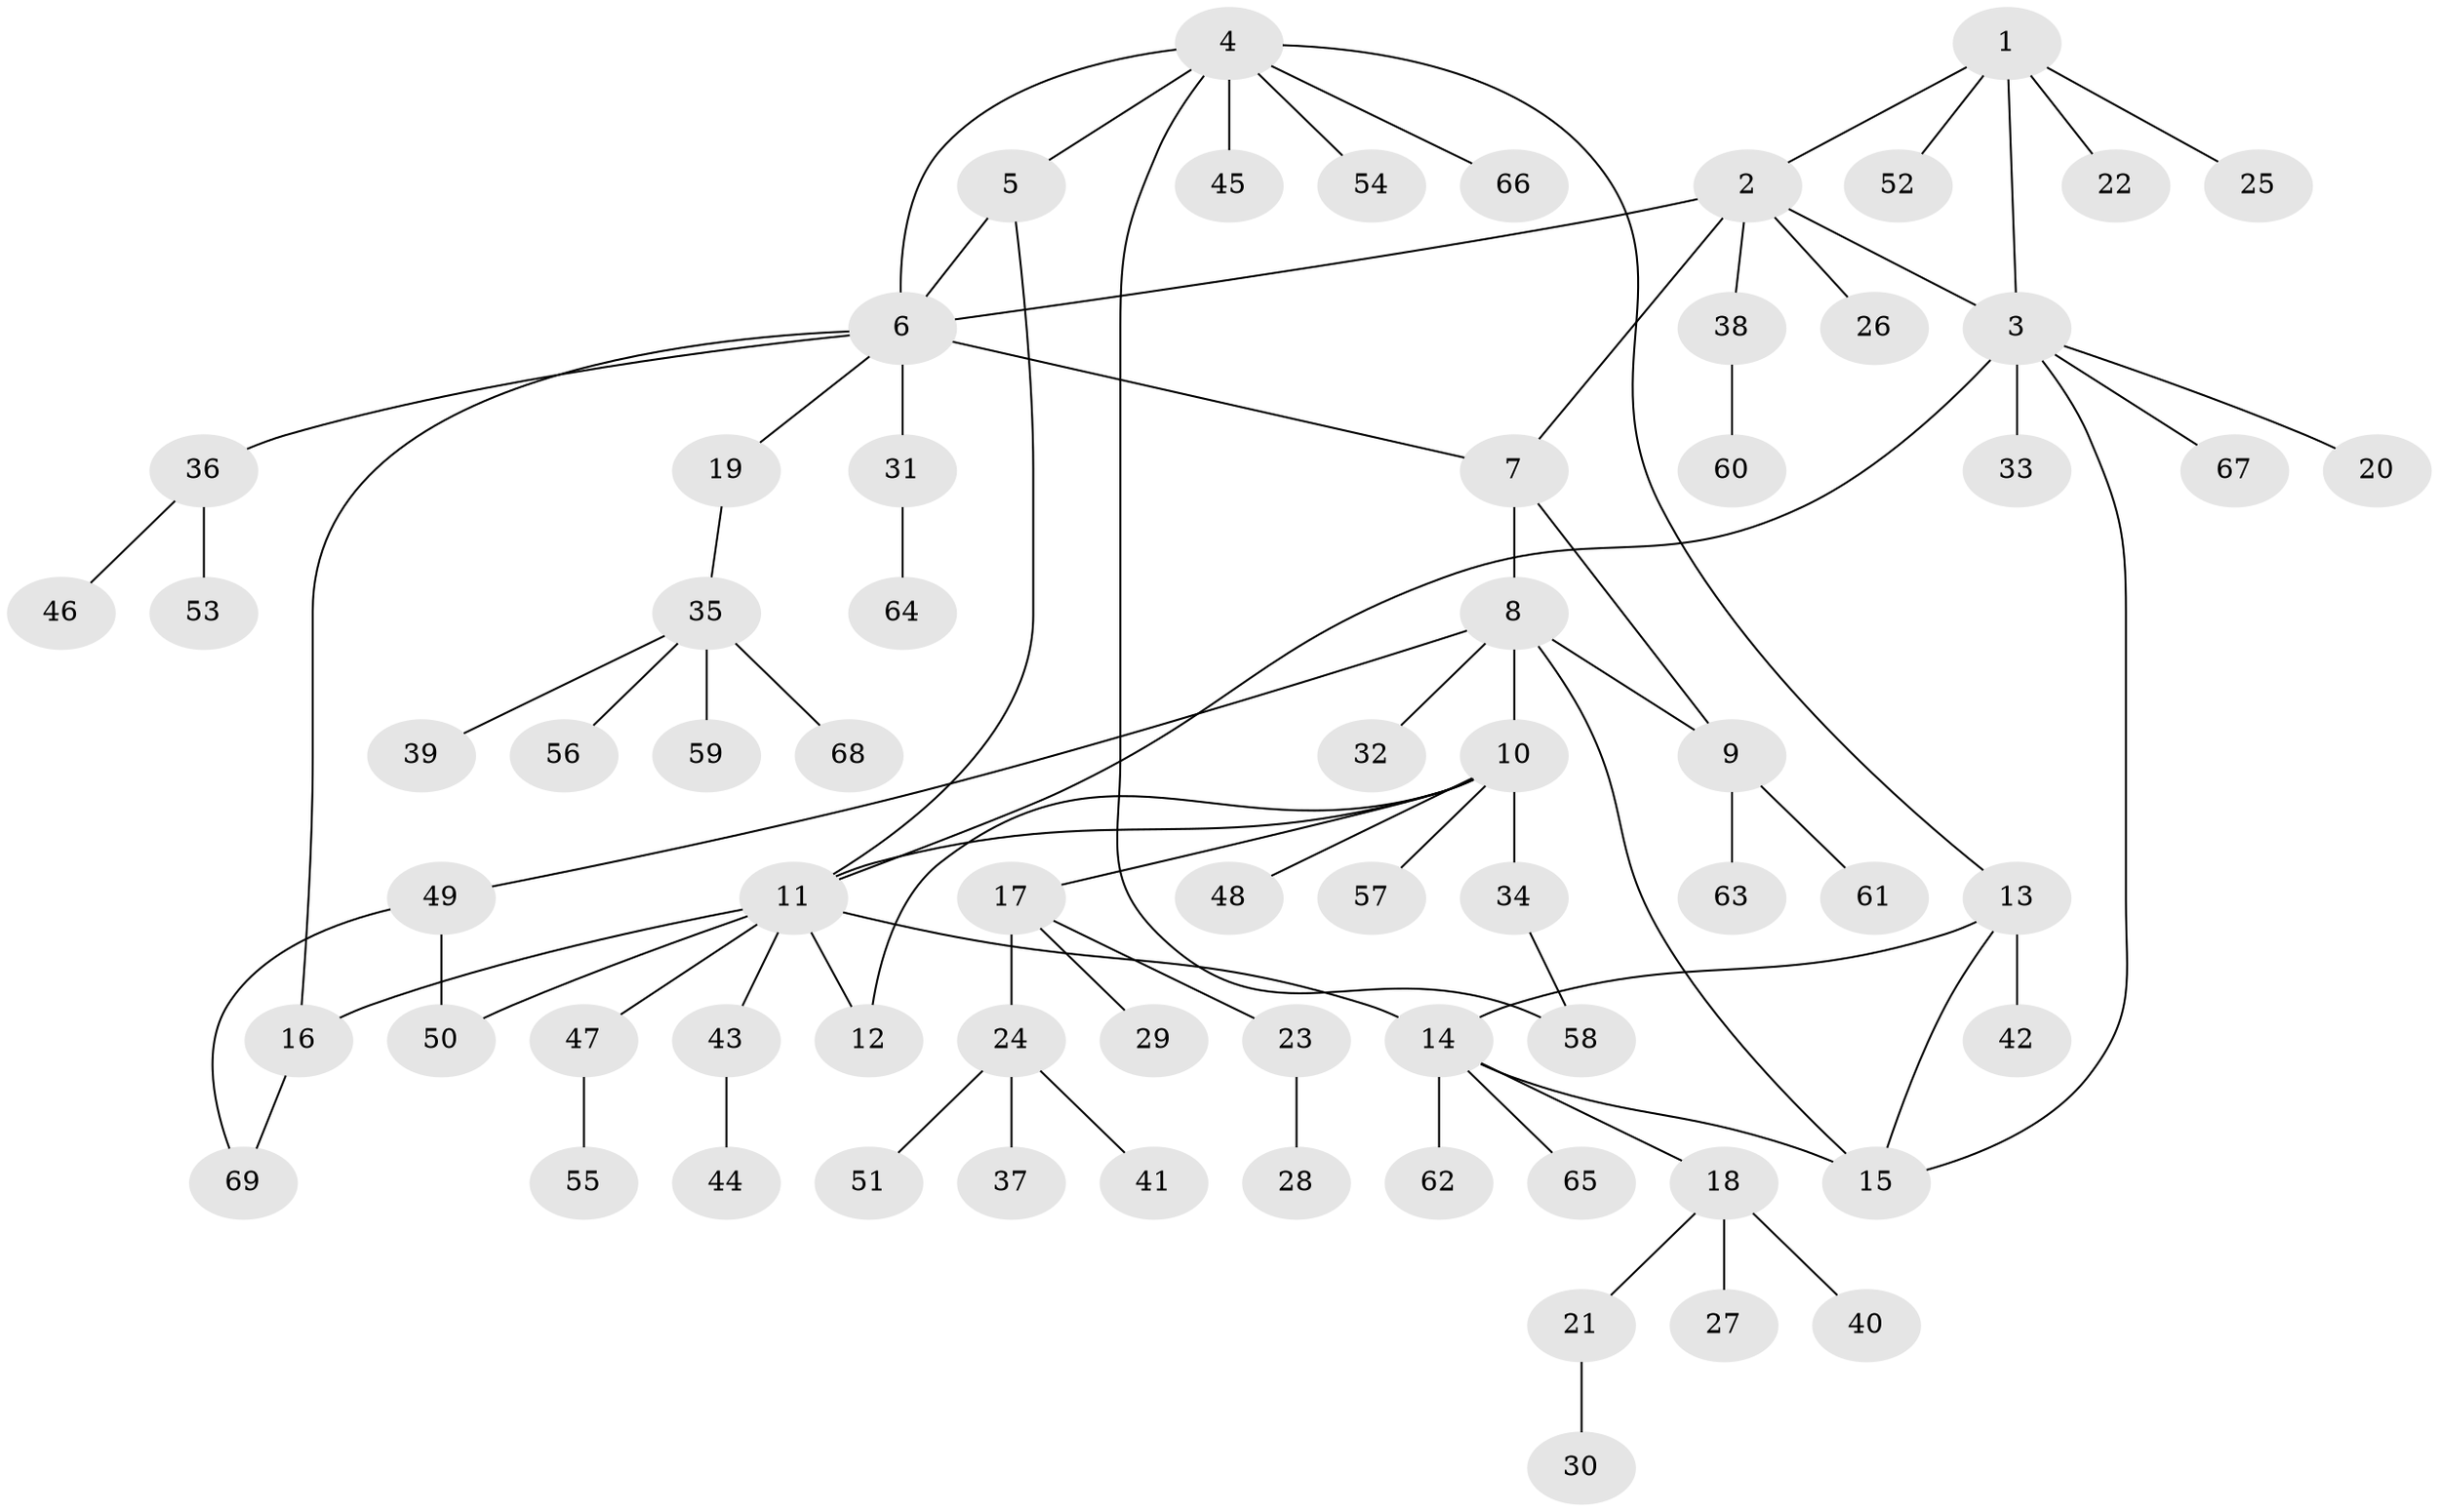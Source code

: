 // Generated by graph-tools (version 1.1) at 2025/02/03/09/25 03:02:40]
// undirected, 69 vertices, 83 edges
graph export_dot {
graph [start="1"]
  node [color=gray90,style=filled];
  1;
  2;
  3;
  4;
  5;
  6;
  7;
  8;
  9;
  10;
  11;
  12;
  13;
  14;
  15;
  16;
  17;
  18;
  19;
  20;
  21;
  22;
  23;
  24;
  25;
  26;
  27;
  28;
  29;
  30;
  31;
  32;
  33;
  34;
  35;
  36;
  37;
  38;
  39;
  40;
  41;
  42;
  43;
  44;
  45;
  46;
  47;
  48;
  49;
  50;
  51;
  52;
  53;
  54;
  55;
  56;
  57;
  58;
  59;
  60;
  61;
  62;
  63;
  64;
  65;
  66;
  67;
  68;
  69;
  1 -- 2;
  1 -- 3;
  1 -- 22;
  1 -- 25;
  1 -- 52;
  2 -- 3;
  2 -- 6;
  2 -- 7;
  2 -- 26;
  2 -- 38;
  3 -- 11;
  3 -- 15;
  3 -- 20;
  3 -- 33;
  3 -- 67;
  4 -- 5;
  4 -- 6;
  4 -- 13;
  4 -- 45;
  4 -- 54;
  4 -- 58;
  4 -- 66;
  5 -- 6;
  5 -- 11;
  6 -- 7;
  6 -- 16;
  6 -- 19;
  6 -- 31;
  6 -- 36;
  7 -- 8;
  7 -- 9;
  8 -- 9;
  8 -- 10;
  8 -- 15;
  8 -- 32;
  8 -- 49;
  9 -- 61;
  9 -- 63;
  10 -- 11;
  10 -- 12;
  10 -- 17;
  10 -- 34;
  10 -- 48;
  10 -- 57;
  11 -- 12;
  11 -- 14;
  11 -- 16;
  11 -- 43;
  11 -- 47;
  11 -- 50;
  13 -- 14;
  13 -- 15;
  13 -- 42;
  14 -- 15;
  14 -- 18;
  14 -- 62;
  14 -- 65;
  16 -- 69;
  17 -- 23;
  17 -- 24;
  17 -- 29;
  18 -- 21;
  18 -- 27;
  18 -- 40;
  19 -- 35;
  21 -- 30;
  23 -- 28;
  24 -- 37;
  24 -- 41;
  24 -- 51;
  31 -- 64;
  34 -- 58;
  35 -- 39;
  35 -- 56;
  35 -- 59;
  35 -- 68;
  36 -- 46;
  36 -- 53;
  38 -- 60;
  43 -- 44;
  47 -- 55;
  49 -- 50;
  49 -- 69;
}
